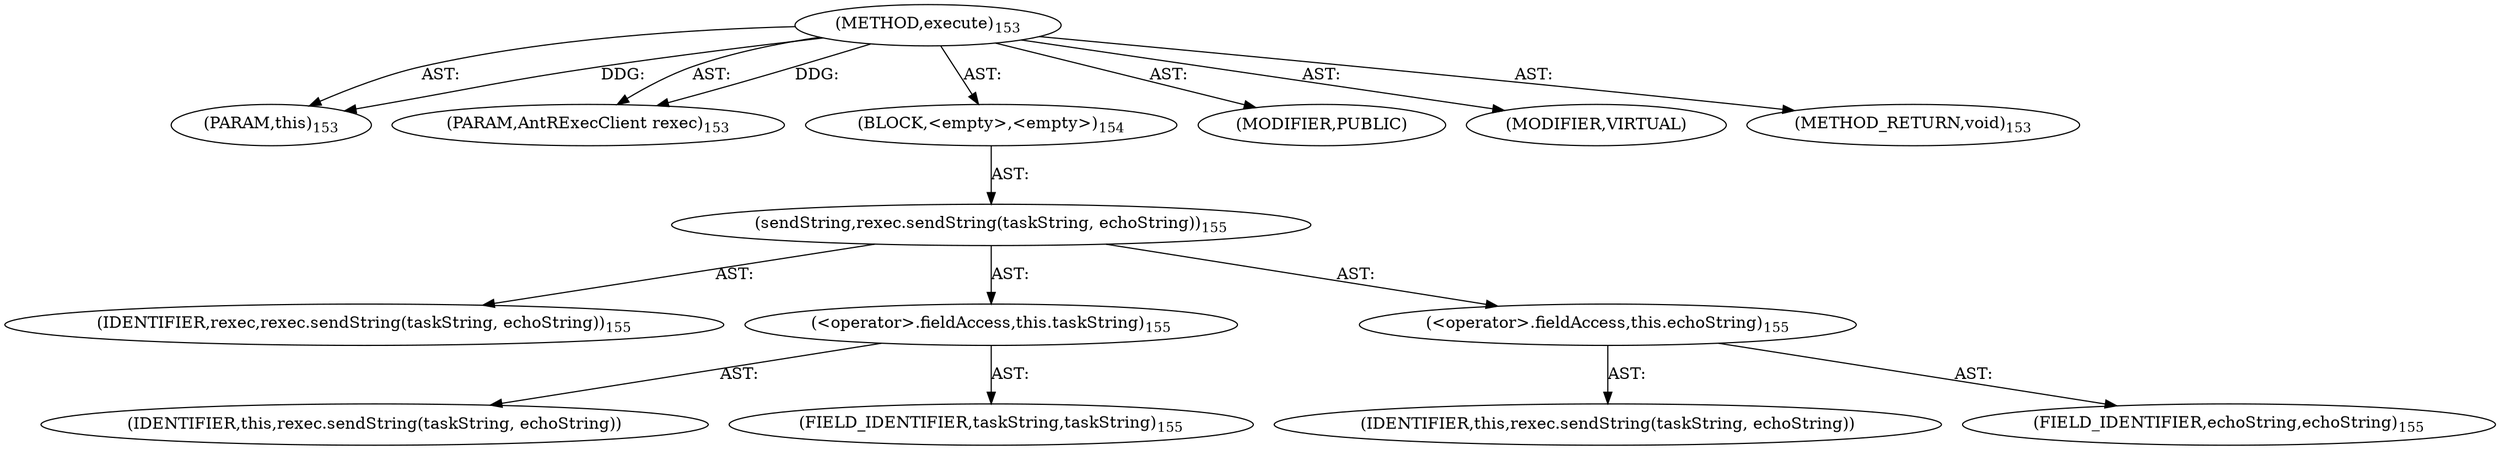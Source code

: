digraph "execute" {  
"111669149700" [label = <(METHOD,execute)<SUB>153</SUB>> ]
"115964117019" [label = <(PARAM,this)<SUB>153</SUB>> ]
"115964117020" [label = <(PARAM,AntRExecClient rexec)<SUB>153</SUB>> ]
"25769803781" [label = <(BLOCK,&lt;empty&gt;,&lt;empty&gt;)<SUB>154</SUB>> ]
"30064771085" [label = <(sendString,rexec.sendString(taskString, echoString))<SUB>155</SUB>> ]
"68719476777" [label = <(IDENTIFIER,rexec,rexec.sendString(taskString, echoString))<SUB>155</SUB>> ]
"30064771086" [label = <(&lt;operator&gt;.fieldAccess,this.taskString)<SUB>155</SUB>> ]
"68719476778" [label = <(IDENTIFIER,this,rexec.sendString(taskString, echoString))> ]
"55834574851" [label = <(FIELD_IDENTIFIER,taskString,taskString)<SUB>155</SUB>> ]
"30064771087" [label = <(&lt;operator&gt;.fieldAccess,this.echoString)<SUB>155</SUB>> ]
"68719476779" [label = <(IDENTIFIER,this,rexec.sendString(taskString, echoString))> ]
"55834574852" [label = <(FIELD_IDENTIFIER,echoString,echoString)<SUB>155</SUB>> ]
"133143986196" [label = <(MODIFIER,PUBLIC)> ]
"133143986197" [label = <(MODIFIER,VIRTUAL)> ]
"128849018884" [label = <(METHOD_RETURN,void)<SUB>153</SUB>> ]
  "111669149700" -> "115964117019"  [ label = "AST: "] 
  "111669149700" -> "115964117020"  [ label = "AST: "] 
  "111669149700" -> "25769803781"  [ label = "AST: "] 
  "111669149700" -> "133143986196"  [ label = "AST: "] 
  "111669149700" -> "133143986197"  [ label = "AST: "] 
  "111669149700" -> "128849018884"  [ label = "AST: "] 
  "25769803781" -> "30064771085"  [ label = "AST: "] 
  "30064771085" -> "68719476777"  [ label = "AST: "] 
  "30064771085" -> "30064771086"  [ label = "AST: "] 
  "30064771085" -> "30064771087"  [ label = "AST: "] 
  "30064771086" -> "68719476778"  [ label = "AST: "] 
  "30064771086" -> "55834574851"  [ label = "AST: "] 
  "30064771087" -> "68719476779"  [ label = "AST: "] 
  "30064771087" -> "55834574852"  [ label = "AST: "] 
  "111669149700" -> "115964117019"  [ label = "DDG: "] 
  "111669149700" -> "115964117020"  [ label = "DDG: "] 
}
